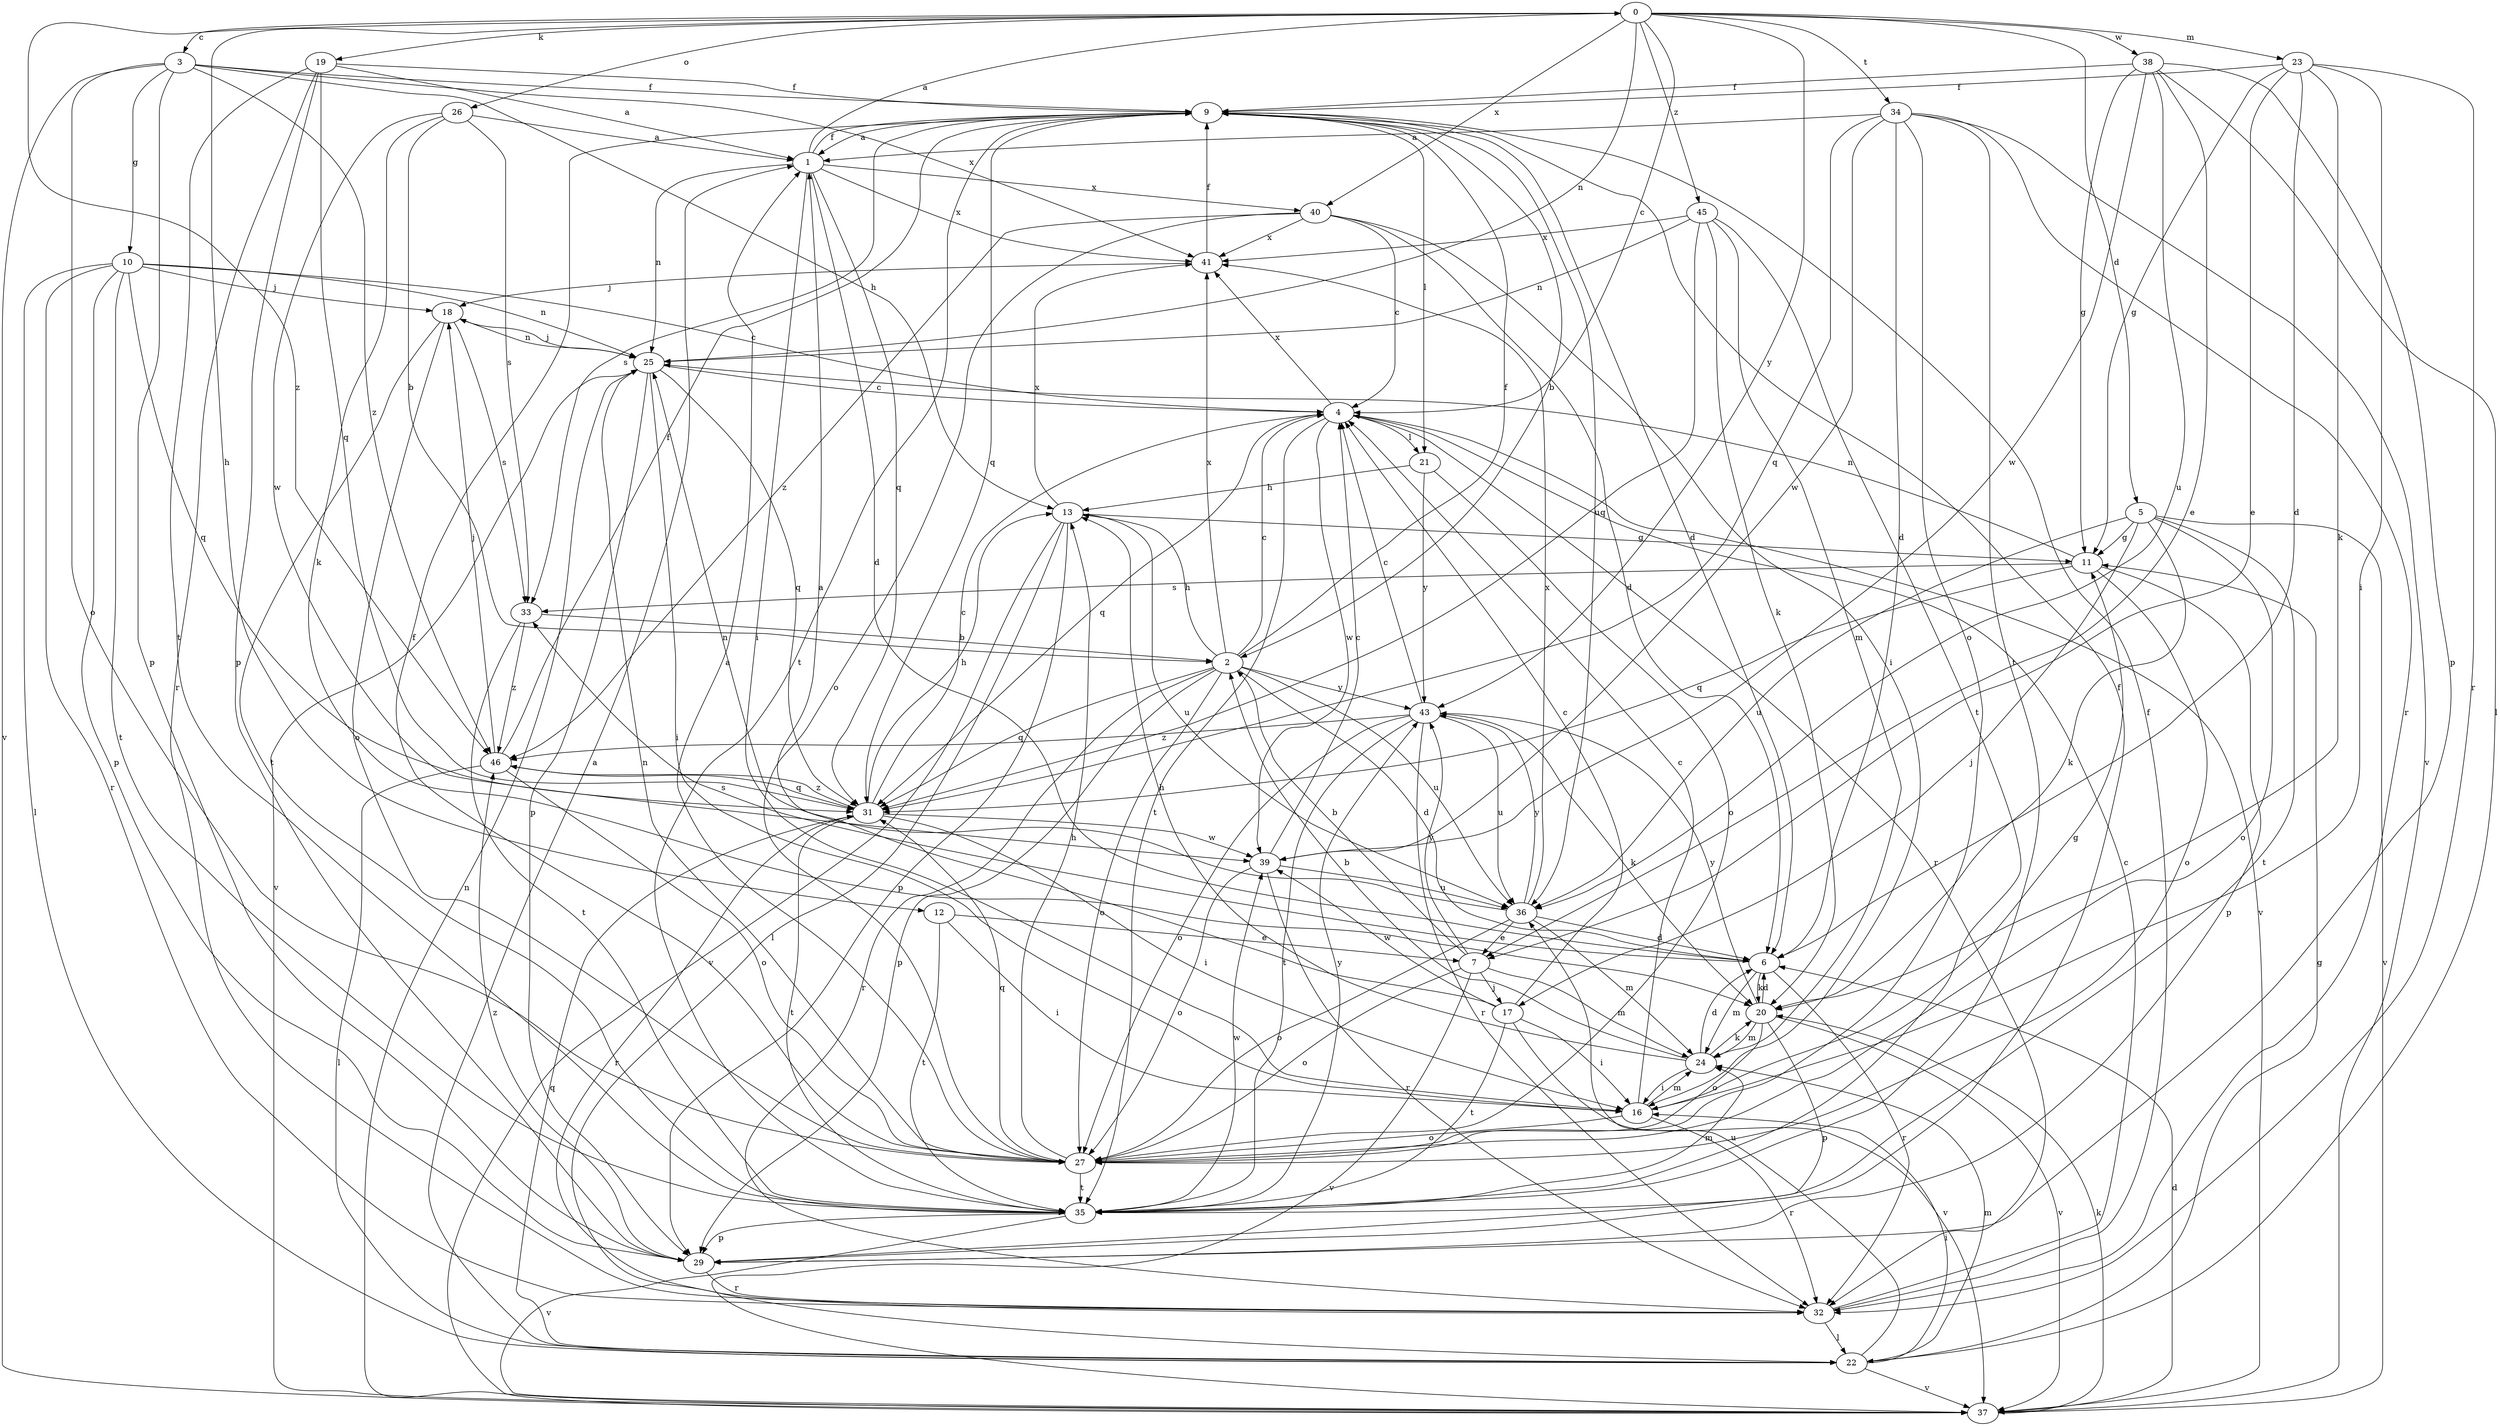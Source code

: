strict digraph  {
0;
1;
2;
3;
4;
5;
6;
7;
9;
10;
11;
12;
13;
16;
17;
18;
19;
20;
21;
22;
23;
24;
25;
26;
27;
29;
31;
32;
33;
34;
35;
36;
37;
38;
39;
40;
41;
43;
45;
46;
0 -> 3  [label=c];
0 -> 4  [label=c];
0 -> 5  [label=d];
0 -> 12  [label=h];
0 -> 19  [label=k];
0 -> 23  [label=m];
0 -> 25  [label=n];
0 -> 26  [label=o];
0 -> 34  [label=t];
0 -> 38  [label=w];
0 -> 40  [label=x];
0 -> 43  [label=y];
0 -> 45  [label=z];
0 -> 46  [label=z];
1 -> 0  [label=a];
1 -> 6  [label=d];
1 -> 9  [label=f];
1 -> 16  [label=i];
1 -> 25  [label=n];
1 -> 31  [label=q];
1 -> 40  [label=x];
1 -> 41  [label=x];
2 -> 4  [label=c];
2 -> 6  [label=d];
2 -> 9  [label=f];
2 -> 13  [label=h];
2 -> 27  [label=o];
2 -> 29  [label=p];
2 -> 31  [label=q];
2 -> 32  [label=r];
2 -> 36  [label=u];
2 -> 41  [label=x];
2 -> 43  [label=y];
3 -> 9  [label=f];
3 -> 10  [label=g];
3 -> 13  [label=h];
3 -> 27  [label=o];
3 -> 29  [label=p];
3 -> 37  [label=v];
3 -> 41  [label=x];
3 -> 46  [label=z];
4 -> 21  [label=l];
4 -> 31  [label=q];
4 -> 32  [label=r];
4 -> 35  [label=t];
4 -> 37  [label=v];
4 -> 39  [label=w];
4 -> 41  [label=x];
5 -> 11  [label=g];
5 -> 17  [label=j];
5 -> 20  [label=k];
5 -> 27  [label=o];
5 -> 35  [label=t];
5 -> 36  [label=u];
5 -> 37  [label=v];
6 -> 20  [label=k];
6 -> 24  [label=m];
6 -> 32  [label=r];
6 -> 33  [label=s];
7 -> 2  [label=b];
7 -> 17  [label=j];
7 -> 24  [label=m];
7 -> 27  [label=o];
7 -> 37  [label=v];
7 -> 43  [label=y];
9 -> 1  [label=a];
9 -> 2  [label=b];
9 -> 6  [label=d];
9 -> 21  [label=l];
9 -> 31  [label=q];
9 -> 33  [label=s];
9 -> 35  [label=t];
9 -> 36  [label=u];
10 -> 4  [label=c];
10 -> 18  [label=j];
10 -> 22  [label=l];
10 -> 25  [label=n];
10 -> 29  [label=p];
10 -> 31  [label=q];
10 -> 32  [label=r];
10 -> 35  [label=t];
11 -> 25  [label=n];
11 -> 27  [label=o];
11 -> 29  [label=p];
11 -> 31  [label=q];
11 -> 33  [label=s];
12 -> 7  [label=e];
12 -> 16  [label=i];
12 -> 35  [label=t];
13 -> 11  [label=g];
13 -> 22  [label=l];
13 -> 29  [label=p];
13 -> 36  [label=u];
13 -> 37  [label=v];
13 -> 41  [label=x];
16 -> 4  [label=c];
16 -> 11  [label=g];
16 -> 24  [label=m];
16 -> 27  [label=o];
16 -> 32  [label=r];
17 -> 1  [label=a];
17 -> 4  [label=c];
17 -> 16  [label=i];
17 -> 35  [label=t];
17 -> 37  [label=v];
17 -> 39  [label=w];
18 -> 25  [label=n];
18 -> 27  [label=o];
18 -> 33  [label=s];
18 -> 35  [label=t];
19 -> 1  [label=a];
19 -> 9  [label=f];
19 -> 29  [label=p];
19 -> 31  [label=q];
19 -> 32  [label=r];
19 -> 35  [label=t];
20 -> 6  [label=d];
20 -> 24  [label=m];
20 -> 27  [label=o];
20 -> 29  [label=p];
20 -> 37  [label=v];
20 -> 43  [label=y];
21 -> 13  [label=h];
21 -> 27  [label=o];
21 -> 43  [label=y];
22 -> 1  [label=a];
22 -> 11  [label=g];
22 -> 16  [label=i];
22 -> 24  [label=m];
22 -> 31  [label=q];
22 -> 36  [label=u];
22 -> 37  [label=v];
23 -> 6  [label=d];
23 -> 7  [label=e];
23 -> 9  [label=f];
23 -> 11  [label=g];
23 -> 16  [label=i];
23 -> 20  [label=k];
23 -> 32  [label=r];
24 -> 2  [label=b];
24 -> 6  [label=d];
24 -> 13  [label=h];
24 -> 16  [label=i];
24 -> 20  [label=k];
25 -> 4  [label=c];
25 -> 16  [label=i];
25 -> 18  [label=j];
25 -> 29  [label=p];
25 -> 31  [label=q];
25 -> 37  [label=v];
26 -> 1  [label=a];
26 -> 2  [label=b];
26 -> 20  [label=k];
26 -> 33  [label=s];
26 -> 39  [label=w];
27 -> 1  [label=a];
27 -> 9  [label=f];
27 -> 13  [label=h];
27 -> 25  [label=n];
27 -> 31  [label=q];
27 -> 35  [label=t];
29 -> 9  [label=f];
29 -> 32  [label=r];
29 -> 46  [label=z];
31 -> 4  [label=c];
31 -> 13  [label=h];
31 -> 16  [label=i];
31 -> 32  [label=r];
31 -> 35  [label=t];
31 -> 39  [label=w];
31 -> 46  [label=z];
32 -> 4  [label=c];
32 -> 9  [label=f];
32 -> 22  [label=l];
33 -> 2  [label=b];
33 -> 35  [label=t];
33 -> 46  [label=z];
34 -> 1  [label=a];
34 -> 6  [label=d];
34 -> 27  [label=o];
34 -> 31  [label=q];
34 -> 32  [label=r];
34 -> 35  [label=t];
34 -> 37  [label=v];
34 -> 39  [label=w];
35 -> 24  [label=m];
35 -> 29  [label=p];
35 -> 37  [label=v];
35 -> 39  [label=w];
35 -> 43  [label=y];
36 -> 6  [label=d];
36 -> 7  [label=e];
36 -> 24  [label=m];
36 -> 25  [label=n];
36 -> 27  [label=o];
36 -> 41  [label=x];
36 -> 43  [label=y];
37 -> 6  [label=d];
37 -> 20  [label=k];
37 -> 25  [label=n];
38 -> 7  [label=e];
38 -> 9  [label=f];
38 -> 11  [label=g];
38 -> 22  [label=l];
38 -> 29  [label=p];
38 -> 36  [label=u];
38 -> 39  [label=w];
39 -> 4  [label=c];
39 -> 27  [label=o];
39 -> 32  [label=r];
39 -> 36  [label=u];
40 -> 4  [label=c];
40 -> 6  [label=d];
40 -> 16  [label=i];
40 -> 27  [label=o];
40 -> 41  [label=x];
40 -> 46  [label=z];
41 -> 9  [label=f];
41 -> 18  [label=j];
43 -> 4  [label=c];
43 -> 20  [label=k];
43 -> 27  [label=o];
43 -> 32  [label=r];
43 -> 35  [label=t];
43 -> 36  [label=u];
43 -> 46  [label=z];
45 -> 20  [label=k];
45 -> 24  [label=m];
45 -> 25  [label=n];
45 -> 31  [label=q];
45 -> 35  [label=t];
45 -> 41  [label=x];
46 -> 9  [label=f];
46 -> 18  [label=j];
46 -> 22  [label=l];
46 -> 27  [label=o];
46 -> 31  [label=q];
}
